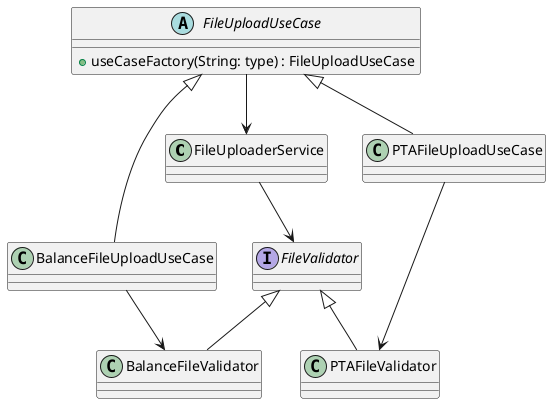 @startuml
'https://plantuml.com/class-diagram

class FileUploaderService

abstract class FileUploadUseCase {
    + useCaseFactory(String: type) : FileUploadUseCase
}

interface FileValidator

FileUploadUseCase --> FileUploaderService
FileUploaderService --> FileValidator

FileUploadUseCase <|-- BalanceFileUploadUseCase

FileValidator <|-- BalanceFileValidator
BalanceFileUploadUseCase --> BalanceFileValidator

FileUploadUseCase <|-- PTAFileUploadUseCase
FileValidator <|-- PTAFileValidator

PTAFileUploadUseCase --> PTAFileValidator

@enduml